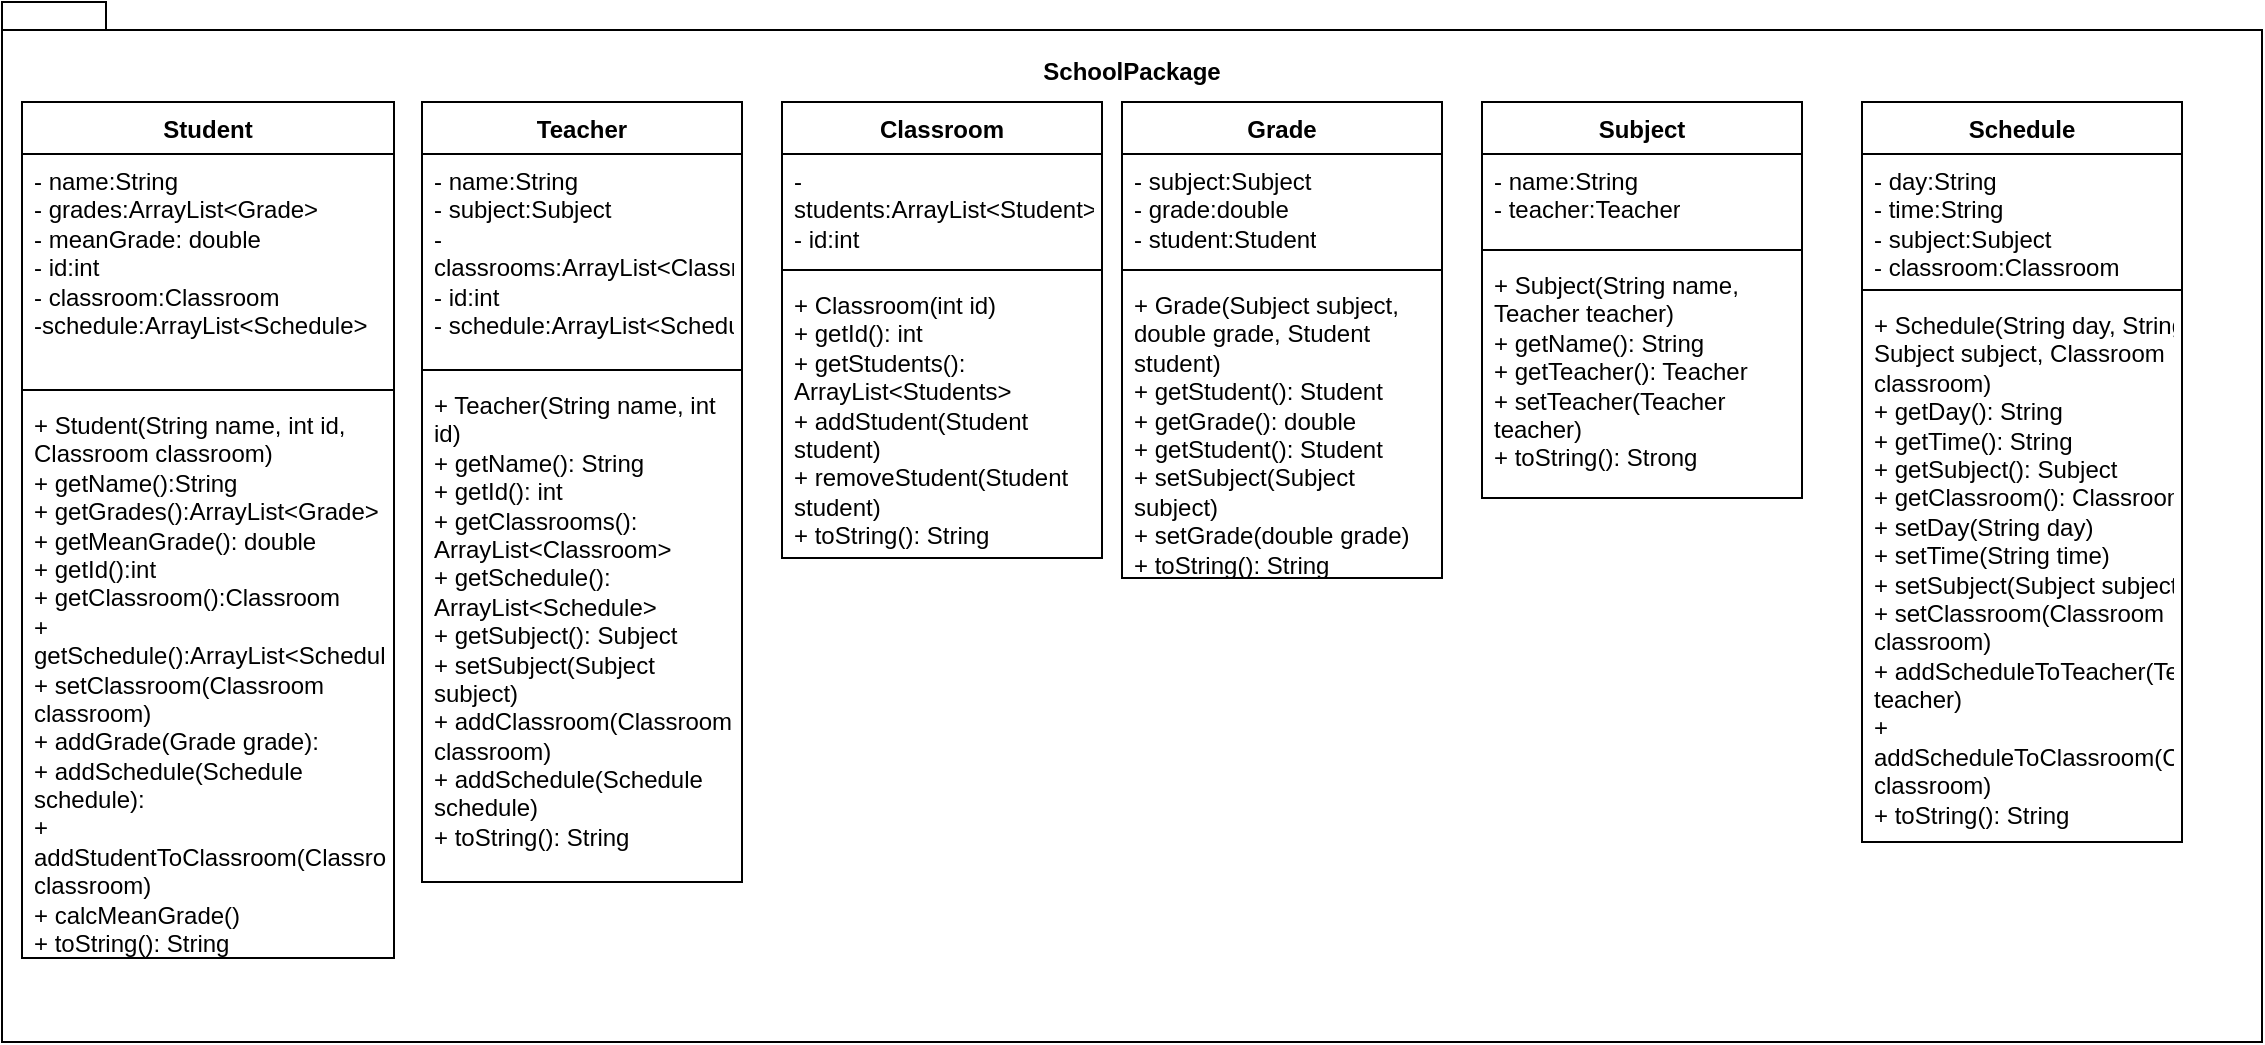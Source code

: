 <mxfile version="24.0.0" type="google">
  <diagram name="Página-1" id="LkZ_BvBzG33LXQS2Zz2u">
    <mxGraphModel grid="1" page="1" gridSize="10" guides="1" tooltips="1" connect="1" arrows="1" fold="1" pageScale="1" pageWidth="827" pageHeight="1169" math="0" shadow="0">
      <root>
        <mxCell id="0" />
        <mxCell id="1" parent="0" />
        <mxCell id="WBmNxw1tUeBrfchPVIIG-1" value="SchoolPackage&lt;div&gt;&lt;br&gt;&lt;/div&gt;&lt;div&gt;&lt;br&gt;&lt;/div&gt;&lt;div&gt;&lt;br&gt;&lt;/div&gt;&lt;div&gt;&lt;br&gt;&lt;/div&gt;&lt;div&gt;&lt;br&gt;&lt;/div&gt;&lt;div&gt;&lt;br&gt;&lt;/div&gt;&lt;div&gt;&lt;br&gt;&lt;/div&gt;&lt;div&gt;&lt;br&gt;&lt;/div&gt;&lt;div&gt;&lt;br&gt;&lt;/div&gt;&lt;div&gt;&lt;br&gt;&lt;/div&gt;&lt;div&gt;&lt;br&gt;&lt;/div&gt;&lt;div&gt;&lt;br&gt;&lt;/div&gt;&lt;div&gt;&lt;br&gt;&lt;/div&gt;&lt;div&gt;&lt;br&gt;&lt;/div&gt;&lt;div&gt;&lt;br&gt;&lt;/div&gt;&lt;div&gt;&lt;br&gt;&lt;/div&gt;&lt;div&gt;&lt;br&gt;&lt;/div&gt;&lt;div&gt;&lt;br&gt;&lt;/div&gt;&lt;div&gt;&lt;br&gt;&lt;/div&gt;&lt;div&gt;&lt;br&gt;&lt;/div&gt;&lt;div&gt;&lt;br&gt;&lt;/div&gt;&lt;div&gt;&lt;br&gt;&lt;/div&gt;&lt;div&gt;&lt;br&gt;&lt;/div&gt;&lt;div&gt;&lt;br&gt;&lt;/div&gt;&lt;div&gt;&lt;br&gt;&lt;/div&gt;&lt;div&gt;&lt;br&gt;&lt;/div&gt;&lt;div&gt;&lt;br&gt;&lt;/div&gt;&lt;div&gt;&lt;br&gt;&lt;/div&gt;&lt;div&gt;&lt;br&gt;&lt;/div&gt;&lt;div&gt;&lt;br&gt;&lt;/div&gt;&lt;div&gt;&lt;br&gt;&lt;/div&gt;&lt;div&gt;&lt;br&gt;&lt;/div&gt;" style="shape=folder;fontStyle=1;spacingTop=10;tabWidth=40;tabHeight=14;tabPosition=left;html=1;whiteSpace=wrap;" vertex="1" parent="1">
          <mxGeometry x="-10" width="1130" height="520" as="geometry" />
        </mxCell>
        <mxCell id="WBmNxw1tUeBrfchPVIIG-2" value="Classroom" style="swimlane;fontStyle=1;align=center;verticalAlign=top;childLayout=stackLayout;horizontal=1;startSize=26;horizontalStack=0;resizeParent=1;resizeParentMax=0;resizeLast=0;collapsible=1;marginBottom=0;whiteSpace=wrap;html=1;" vertex="1" parent="1">
          <mxGeometry x="380" y="50" width="160" height="228" as="geometry" />
        </mxCell>
        <mxCell id="WBmNxw1tUeBrfchPVIIG-3" value="&lt;div&gt;- students:ArrayList&amp;lt;Student&amp;gt;&lt;/div&gt;&lt;div&gt;- id:int&lt;/div&gt;" style="text;strokeColor=none;fillColor=none;align=left;verticalAlign=top;spacingLeft=4;spacingRight=4;overflow=hidden;rotatable=0;points=[[0,0.5],[1,0.5]];portConstraint=eastwest;whiteSpace=wrap;html=1;" vertex="1" parent="WBmNxw1tUeBrfchPVIIG-2">
          <mxGeometry y="26" width="160" height="54" as="geometry" />
        </mxCell>
        <mxCell id="WBmNxw1tUeBrfchPVIIG-4" value="" style="line;strokeWidth=1;fillColor=none;align=left;verticalAlign=middle;spacingTop=-1;spacingLeft=3;spacingRight=3;rotatable=0;labelPosition=right;points=[];portConstraint=eastwest;strokeColor=inherit;" vertex="1" parent="WBmNxw1tUeBrfchPVIIG-2">
          <mxGeometry y="80" width="160" height="8" as="geometry" />
        </mxCell>
        <mxCell id="WBmNxw1tUeBrfchPVIIG-5" value="&lt;div&gt;+ Classroom(int id)&lt;/div&gt;&lt;div&gt;+ getId(): int&lt;/div&gt;&lt;div&gt;+ getStudents(): ArrayList&amp;lt;Students&amp;gt;&lt;/div&gt;&lt;div&gt;+ addStudent(Student student)&lt;/div&gt;&lt;div&gt;+ removeStudent(Student student)&lt;/div&gt;&lt;div&gt;+ toString(): String&lt;/div&gt;" style="text;strokeColor=none;fillColor=none;align=left;verticalAlign=top;spacingLeft=4;spacingRight=4;overflow=hidden;rotatable=0;points=[[0,0.5],[1,0.5]];portConstraint=eastwest;whiteSpace=wrap;html=1;" vertex="1" parent="WBmNxw1tUeBrfchPVIIG-2">
          <mxGeometry y="88" width="160" height="140" as="geometry" />
        </mxCell>
        <mxCell id="WBmNxw1tUeBrfchPVIIG-6" value="Subject" style="swimlane;fontStyle=1;align=center;verticalAlign=top;childLayout=stackLayout;horizontal=1;startSize=26;horizontalStack=0;resizeParent=1;resizeParentMax=0;resizeLast=0;collapsible=1;marginBottom=0;whiteSpace=wrap;html=1;" vertex="1" parent="1">
          <mxGeometry x="730" y="50" width="160" height="198" as="geometry" />
        </mxCell>
        <mxCell id="WBmNxw1tUeBrfchPVIIG-7" value="&lt;div&gt;- name:String&lt;/div&gt;&lt;div&gt;- teacher:Teacher&lt;/div&gt;" style="text;strokeColor=none;fillColor=none;align=left;verticalAlign=top;spacingLeft=4;spacingRight=4;overflow=hidden;rotatable=0;points=[[0,0.5],[1,0.5]];portConstraint=eastwest;whiteSpace=wrap;html=1;" vertex="1" parent="WBmNxw1tUeBrfchPVIIG-6">
          <mxGeometry y="26" width="160" height="44" as="geometry" />
        </mxCell>
        <mxCell id="WBmNxw1tUeBrfchPVIIG-8" value="" style="line;strokeWidth=1;fillColor=none;align=left;verticalAlign=middle;spacingTop=-1;spacingLeft=3;spacingRight=3;rotatable=0;labelPosition=right;points=[];portConstraint=eastwest;strokeColor=inherit;" vertex="1" parent="WBmNxw1tUeBrfchPVIIG-6">
          <mxGeometry y="70" width="160" height="8" as="geometry" />
        </mxCell>
        <mxCell id="WBmNxw1tUeBrfchPVIIG-9" value="&lt;div&gt;+ Subject(String name, Teacher teacher)&lt;/div&gt;&lt;div&gt;+ getName(): String&lt;/div&gt;&lt;div&gt;+ getTeacher(): Teacher&lt;/div&gt;&lt;div&gt;+ setTeacher(Teacher teacher)&lt;/div&gt;&lt;div&gt;+ toString(): Strong&lt;/div&gt;" style="text;strokeColor=none;fillColor=none;align=left;verticalAlign=top;spacingLeft=4;spacingRight=4;overflow=hidden;rotatable=0;points=[[0,0.5],[1,0.5]];portConstraint=eastwest;whiteSpace=wrap;html=1;" vertex="1" parent="WBmNxw1tUeBrfchPVIIG-6">
          <mxGeometry y="78" width="160" height="120" as="geometry" />
        </mxCell>
        <mxCell id="WBmNxw1tUeBrfchPVIIG-10" value="Schedule" style="swimlane;fontStyle=1;align=center;verticalAlign=top;childLayout=stackLayout;horizontal=1;startSize=26;horizontalStack=0;resizeParent=1;resizeParentMax=0;resizeLast=0;collapsible=1;marginBottom=0;whiteSpace=wrap;html=1;" vertex="1" parent="1">
          <mxGeometry x="920" y="50" width="160" height="370" as="geometry" />
        </mxCell>
        <mxCell id="WBmNxw1tUeBrfchPVIIG-11" value="&lt;div&gt;- day:String&lt;/div&gt;&lt;div&gt;- time:String&lt;/div&gt;&lt;div&gt;- subject:Subject&lt;/div&gt;&lt;div&gt;- classroom:Classroom&lt;/div&gt;" style="text;strokeColor=none;fillColor=none;align=left;verticalAlign=top;spacingLeft=4;spacingRight=4;overflow=hidden;rotatable=0;points=[[0,0.5],[1,0.5]];portConstraint=eastwest;whiteSpace=wrap;html=1;" vertex="1" parent="WBmNxw1tUeBrfchPVIIG-10">
          <mxGeometry y="26" width="160" height="64" as="geometry" />
        </mxCell>
        <mxCell id="WBmNxw1tUeBrfchPVIIG-12" value="" style="line;strokeWidth=1;fillColor=none;align=left;verticalAlign=middle;spacingTop=-1;spacingLeft=3;spacingRight=3;rotatable=0;labelPosition=right;points=[];portConstraint=eastwest;strokeColor=inherit;" vertex="1" parent="WBmNxw1tUeBrfchPVIIG-10">
          <mxGeometry y="90" width="160" height="8" as="geometry" />
        </mxCell>
        <mxCell id="WBmNxw1tUeBrfchPVIIG-13" value="&lt;div&gt;+ Schedule(String day, String time, Subject subject, Classroom classroom)&lt;/div&gt;&lt;div&gt;+ getDay(): String&lt;/div&gt;&lt;div&gt;+ getTime(): String&lt;/div&gt;&lt;div&gt;+ getSubject(): Subject&lt;/div&gt;&lt;div&gt;+ getClassroom(): Classroom&lt;/div&gt;&lt;div&gt;+ setDay(String day)&lt;/div&gt;&lt;div&gt;+ setTime(String time)&lt;/div&gt;&lt;div&gt;+ setSubject(Subject subject)&lt;/div&gt;&lt;div&gt;+ setClassroom(Classroom classroom)&lt;/div&gt;&lt;div&gt;+ addScheduleToTeacher(Teacher teacher)&lt;/div&gt;&lt;div&gt;+ addScheduleToClassroom(Classroom classroom)&lt;/div&gt;&lt;div&gt;+ toString(): String&lt;/div&gt;" style="text;strokeColor=none;fillColor=none;align=left;verticalAlign=top;spacingLeft=4;spacingRight=4;overflow=hidden;rotatable=0;points=[[0,0.5],[1,0.5]];portConstraint=eastwest;whiteSpace=wrap;html=1;" vertex="1" parent="WBmNxw1tUeBrfchPVIIG-10">
          <mxGeometry y="98" width="160" height="272" as="geometry" />
        </mxCell>
        <mxCell id="WBmNxw1tUeBrfchPVIIG-14" value="Grade" style="swimlane;fontStyle=1;align=center;verticalAlign=top;childLayout=stackLayout;horizontal=1;startSize=26;horizontalStack=0;resizeParent=1;resizeParentMax=0;resizeLast=0;collapsible=1;marginBottom=0;whiteSpace=wrap;html=1;" vertex="1" parent="1">
          <mxGeometry x="550" y="50" width="160" height="238" as="geometry" />
        </mxCell>
        <mxCell id="WBmNxw1tUeBrfchPVIIG-15" value="&lt;div&gt;- subject:Subject&lt;/div&gt;&lt;div&gt;- grade:double&lt;/div&gt;&lt;div&gt;- student:Student&lt;/div&gt;" style="text;strokeColor=none;fillColor=none;align=left;verticalAlign=top;spacingLeft=4;spacingRight=4;overflow=hidden;rotatable=0;points=[[0,0.5],[1,0.5]];portConstraint=eastwest;whiteSpace=wrap;html=1;" vertex="1" parent="WBmNxw1tUeBrfchPVIIG-14">
          <mxGeometry y="26" width="160" height="54" as="geometry" />
        </mxCell>
        <mxCell id="WBmNxw1tUeBrfchPVIIG-16" value="" style="line;strokeWidth=1;fillColor=none;align=left;verticalAlign=middle;spacingTop=-1;spacingLeft=3;spacingRight=3;rotatable=0;labelPosition=right;points=[];portConstraint=eastwest;strokeColor=inherit;" vertex="1" parent="WBmNxw1tUeBrfchPVIIG-14">
          <mxGeometry y="80" width="160" height="8" as="geometry" />
        </mxCell>
        <mxCell id="WBmNxw1tUeBrfchPVIIG-17" value="&lt;div&gt;+ Grade(Subject subject, double grade, Student student)&lt;/div&gt;&lt;div&gt;+ getStudent(): Student&lt;/div&gt;&lt;div&gt;+ getGrade(): double&lt;/div&gt;&lt;div&gt;+ getStudent(): Student&lt;/div&gt;&lt;div&gt;+ setSubject(Subject subject)&lt;/div&gt;&lt;div&gt;+ setGrade(double grade)&lt;/div&gt;&lt;div&gt;+ toString(): String&lt;/div&gt;" style="text;strokeColor=none;fillColor=none;align=left;verticalAlign=top;spacingLeft=4;spacingRight=4;overflow=hidden;rotatable=0;points=[[0,0.5],[1,0.5]];portConstraint=eastwest;whiteSpace=wrap;html=1;" vertex="1" parent="WBmNxw1tUeBrfchPVIIG-14">
          <mxGeometry y="88" width="160" height="150" as="geometry" />
        </mxCell>
        <mxCell id="WBmNxw1tUeBrfchPVIIG-18" value="Teacher" style="swimlane;fontStyle=1;align=center;verticalAlign=top;childLayout=stackLayout;horizontal=1;startSize=26;horizontalStack=0;resizeParent=1;resizeParentMax=0;resizeLast=0;collapsible=1;marginBottom=0;whiteSpace=wrap;html=1;" vertex="1" parent="1">
          <mxGeometry x="200" y="50" width="160" height="390" as="geometry" />
        </mxCell>
        <mxCell id="WBmNxw1tUeBrfchPVIIG-19" value="&lt;div&gt;- name:String&lt;/div&gt;&lt;div&gt;- subject:Subject&lt;/div&gt;&lt;div&gt;- classrooms:ArrayList&amp;lt;Classroom&amp;gt;&lt;/div&gt;&lt;div&gt;- id:int&lt;/div&gt;&lt;div&gt;- schedule:ArrayList&amp;lt;Schedule&amp;gt;&lt;/div&gt;" style="text;strokeColor=none;fillColor=none;align=left;verticalAlign=top;spacingLeft=4;spacingRight=4;overflow=hidden;rotatable=0;points=[[0,0.5],[1,0.5]];portConstraint=eastwest;whiteSpace=wrap;html=1;" vertex="1" parent="WBmNxw1tUeBrfchPVIIG-18">
          <mxGeometry y="26" width="160" height="104" as="geometry" />
        </mxCell>
        <mxCell id="WBmNxw1tUeBrfchPVIIG-20" value="" style="line;strokeWidth=1;fillColor=none;align=left;verticalAlign=middle;spacingTop=-1;spacingLeft=3;spacingRight=3;rotatable=0;labelPosition=right;points=[];portConstraint=eastwest;strokeColor=inherit;" vertex="1" parent="WBmNxw1tUeBrfchPVIIG-18">
          <mxGeometry y="130" width="160" height="8" as="geometry" />
        </mxCell>
        <mxCell id="WBmNxw1tUeBrfchPVIIG-21" value="&lt;div&gt;+ Teacher(String name, int id)&lt;/div&gt;&lt;div&gt;+ getName(): String&lt;/div&gt;&lt;div&gt;+ getId(): int&lt;/div&gt;&lt;div&gt;+ getClassrooms(): ArrayList&amp;lt;Classroom&amp;gt;&lt;/div&gt;&lt;div&gt;+ getSchedule(): ArrayList&amp;lt;Schedule&amp;gt;&lt;/div&gt;&lt;div&gt;+ getSubject(): Subject&lt;/div&gt;&lt;div&gt;+ setSubject(Subject subject)&lt;/div&gt;&lt;div&gt;+ addClassroom(Classroom classroom)&lt;/div&gt;&lt;div&gt;+ addSchedule(Schedule schedule)&lt;/div&gt;&lt;div&gt;+ toString(): String&lt;/div&gt;" style="text;strokeColor=none;fillColor=none;align=left;verticalAlign=top;spacingLeft=4;spacingRight=4;overflow=hidden;rotatable=0;points=[[0,0.5],[1,0.5]];portConstraint=eastwest;whiteSpace=wrap;html=1;" vertex="1" parent="WBmNxw1tUeBrfchPVIIG-18">
          <mxGeometry y="138" width="160" height="252" as="geometry" />
        </mxCell>
        <mxCell id="WBmNxw1tUeBrfchPVIIG-22" value="Student" style="swimlane;fontStyle=1;align=center;verticalAlign=top;childLayout=stackLayout;horizontal=1;startSize=26;horizontalStack=0;resizeParent=1;resizeParentMax=0;resizeLast=0;collapsible=1;marginBottom=0;whiteSpace=wrap;html=1;" vertex="1" parent="1">
          <mxGeometry y="50" width="186" height="428" as="geometry" />
        </mxCell>
        <mxCell id="WBmNxw1tUeBrfchPVIIG-23" value="&lt;div&gt;- name:String&lt;/div&gt;&lt;div&gt;- grades:ArrayList&amp;lt;Grade&amp;gt;&lt;/div&gt;&lt;div&gt;- meanGrade: double&lt;/div&gt;&lt;div&gt;- id:int&lt;/div&gt;&lt;div&gt;- classroom:Classroom&lt;/div&gt;&lt;div&gt;-schedule:ArrayList&amp;lt;Schedule&amp;gt;&lt;/div&gt;" style="text;strokeColor=none;fillColor=none;align=left;verticalAlign=top;spacingLeft=4;spacingRight=4;overflow=hidden;rotatable=0;points=[[0,0.5],[1,0.5]];portConstraint=eastwest;whiteSpace=wrap;html=1;" vertex="1" parent="WBmNxw1tUeBrfchPVIIG-22">
          <mxGeometry y="26" width="186" height="114" as="geometry" />
        </mxCell>
        <mxCell id="WBmNxw1tUeBrfchPVIIG-24" value="" style="line;strokeWidth=1;fillColor=none;align=left;verticalAlign=middle;spacingTop=-1;spacingLeft=3;spacingRight=3;rotatable=0;labelPosition=right;points=[];portConstraint=eastwest;strokeColor=inherit;" vertex="1" parent="WBmNxw1tUeBrfchPVIIG-22">
          <mxGeometry y="140" width="186" height="8" as="geometry" />
        </mxCell>
        <mxCell id="WBmNxw1tUeBrfchPVIIG-25" value="&lt;div&gt;+ Student(String name, int id, Classroom classroom)&lt;/div&gt;&lt;div&gt;+ getName():String&lt;/div&gt;&lt;div&gt;+ getGrades():ArrayList&amp;lt;Grade&amp;gt;&lt;/div&gt;&lt;div&gt;+ getMeanGrade(): double&lt;/div&gt;&lt;div&gt;+ getId():int&lt;/div&gt;&lt;div&gt;+ getClassroom():Classroom&lt;/div&gt;&lt;div&gt;+ getSchedule():ArrayList&amp;lt;Schedule&amp;gt;&lt;/div&gt;&lt;div&gt;+ setClassroom(Classroom classroom)&lt;/div&gt;&lt;div&gt;+ addGrade(Grade grade):&lt;/div&gt;&lt;div&gt;+ addSchedule(Schedule schedule):&lt;/div&gt;&lt;div&gt;+ addStudentToClassroom(Classroom classroom)&lt;/div&gt;&lt;div&gt;+ calcMeanGrade()&lt;/div&gt;&lt;div&gt;+ toString(): String&lt;/div&gt;" style="text;strokeColor=none;fillColor=none;align=left;verticalAlign=top;spacingLeft=4;spacingRight=4;overflow=hidden;rotatable=0;points=[[0,0.5],[1,0.5]];portConstraint=eastwest;whiteSpace=wrap;html=1;" vertex="1" parent="WBmNxw1tUeBrfchPVIIG-22">
          <mxGeometry y="148" width="186" height="280" as="geometry" />
        </mxCell>
      </root>
    </mxGraphModel>
  </diagram>
</mxfile>
